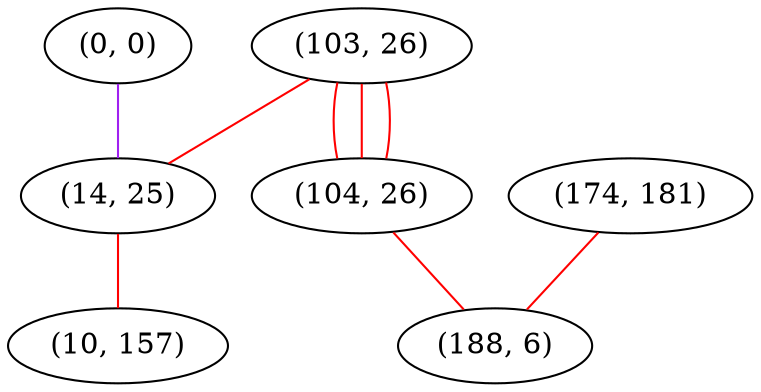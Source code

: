 graph "" {
"(0, 0)";
"(103, 26)";
"(14, 25)";
"(104, 26)";
"(174, 181)";
"(10, 157)";
"(188, 6)";
"(0, 0)" -- "(14, 25)"  [color=purple, key=0, weight=4];
"(103, 26)" -- "(14, 25)"  [color=red, key=0, weight=1];
"(103, 26)" -- "(104, 26)"  [color=red, key=0, weight=1];
"(103, 26)" -- "(104, 26)"  [color=red, key=1, weight=1];
"(103, 26)" -- "(104, 26)"  [color=red, key=2, weight=1];
"(14, 25)" -- "(10, 157)"  [color=red, key=0, weight=1];
"(104, 26)" -- "(188, 6)"  [color=red, key=0, weight=1];
"(174, 181)" -- "(188, 6)"  [color=red, key=0, weight=1];
}
